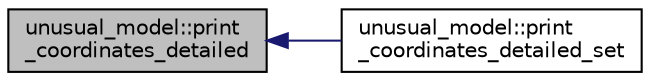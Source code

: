 digraph "unusual_model::print_coordinates_detailed"
{
  edge [fontname="Helvetica",fontsize="10",labelfontname="Helvetica",labelfontsize="10"];
  node [fontname="Helvetica",fontsize="10",shape=record];
  rankdir="LR";
  Node380 [label="unusual_model::print\l_coordinates_detailed",height=0.2,width=0.4,color="black", fillcolor="grey75", style="filled", fontcolor="black"];
  Node380 -> Node381 [dir="back",color="midnightblue",fontsize="10",style="solid",fontname="Helvetica"];
  Node381 [label="unusual_model::print\l_coordinates_detailed_set",height=0.2,width=0.4,color="black", fillcolor="white", style="filled",URL="$dc/d50/classunusual__model.html#a42a0d371727666bc006fc29d804c8d56"];
}
